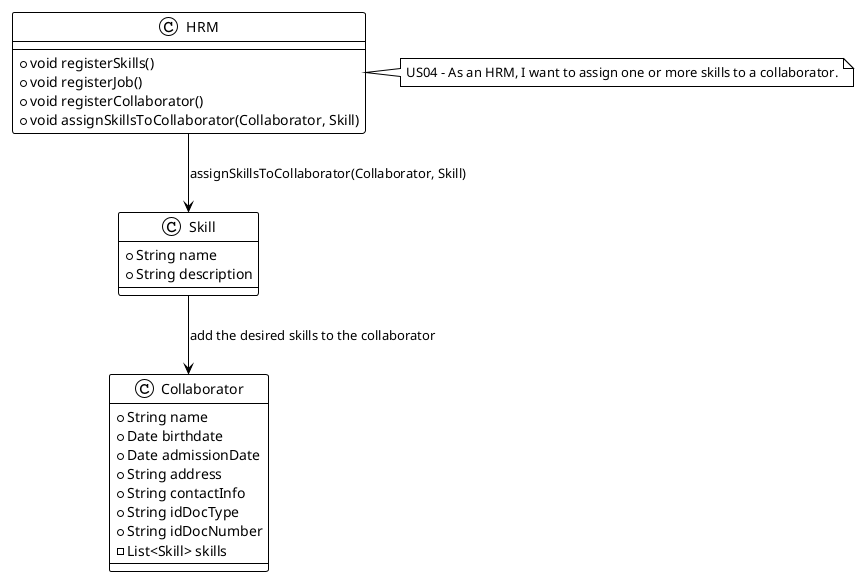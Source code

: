 @startuml
!theme plain

class Collaborator {
    +String name
    +Date birthdate
    +Date admissionDate
    +String address
    +String contactInfo
    +String idDocType
    +String idDocNumber
    -List<Skill> skills
}

class Skill {
    +String name
    +String description
}

class HRM {
    +void registerSkills()
    +void registerJob()
    +void registerCollaborator()
    +void assignSkillsToCollaborator(Collaborator, Skill)
}

HRM --> Skill : assignSkillsToCollaborator(Collaborator, Skill)
Skill --> Collaborator : add the desired skills to the collaborator
note right of HRM : US04 - As an HRM, I want to assign one or more skills to a collaborator.
@enduml
